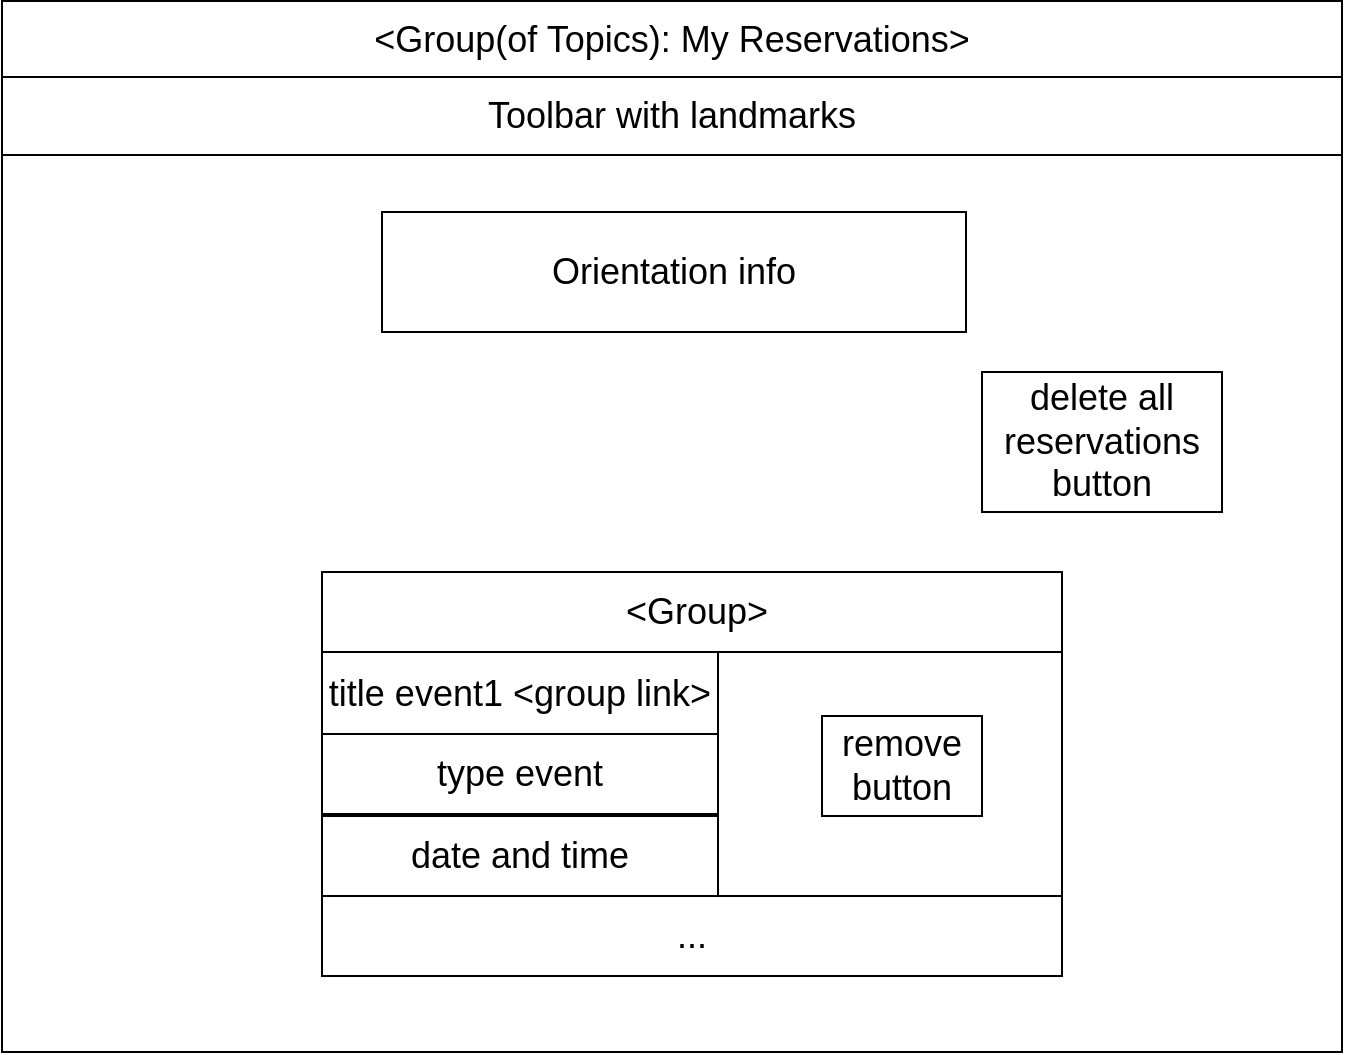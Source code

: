 <mxfile version="10.9.5" type="device"><diagram id="u9o09Kq5SHA_BDpGMf4i" name="Page-1"><mxGraphModel dx="1264" dy="595" grid="1" gridSize="10" guides="1" tooltips="1" connect="1" arrows="1" fold="1" page="1" pageScale="1" pageWidth="827" pageHeight="1169" math="0" shadow="0"><root><mxCell id="0"/><mxCell id="1" parent="0"/><mxCell id="jcGAWVzo7ZWAxNOnF3j5-1" value="" style="rounded=0;whiteSpace=wrap;html=1;" parent="1" vertex="1"><mxGeometry x="90" y="25" width="670" height="525" as="geometry"/></mxCell><mxCell id="eg15-F6Rrz7v2oek-HlI-4" value="" style="rounded=0;whiteSpace=wrap;html=1;" parent="1" vertex="1"><mxGeometry x="440" y="350" width="180" height="130" as="geometry"/></mxCell><mxCell id="jcGAWVzo7ZWAxNOnF3j5-3" value="&lt;div style=&quot;text-align: left ; font-size: 18px&quot;&gt;&lt;/div&gt;&lt;span style=&quot;text-align: left&quot;&gt;&amp;lt;Group(of Topics)&lt;/span&gt;&lt;span style=&quot;text-align: left&quot;&gt;: My Reservations&amp;gt;&lt;/span&gt;&lt;span style=&quot;text-align: left&quot;&gt;&lt;br&gt;&lt;/span&gt;" style="rounded=0;whiteSpace=wrap;html=1;fontSize=18;" parent="1" vertex="1"><mxGeometry x="90" y="24.5" width="670" height="38" as="geometry"/></mxCell><mxCell id="jcGAWVzo7ZWAxNOnF3j5-5" value="Toolbar with landmarks" style="rounded=0;whiteSpace=wrap;html=1;fontSize=18;" parent="1" vertex="1"><mxGeometry x="90" y="62.5" width="670" height="39" as="geometry"/></mxCell><mxCell id="I6K7dgTUFZ7vqpdYz0E--3" value="&amp;nbsp;&amp;lt;Group&amp;gt;" style="rounded=0;whiteSpace=wrap;html=1;fontSize=18;" parent="1" vertex="1"><mxGeometry x="250" y="310" width="370" height="40" as="geometry"/></mxCell><mxCell id="I6K7dgTUFZ7vqpdYz0E--7" value="..." style="rounded=0;whiteSpace=wrap;html=1;fontSize=18;" parent="1" vertex="1"><mxGeometry x="250" y="472" width="370" height="40" as="geometry"/></mxCell><mxCell id="NPIA48rZIlY9v4HiyI_e-1" value="title event1 &amp;lt;group link&amp;gt;" style="rounded=0;whiteSpace=wrap;html=1;fontSize=18;" parent="1" vertex="1"><mxGeometry x="250" y="350" width="198" height="42" as="geometry"/></mxCell><mxCell id="HzQ72h4ex1w3BYMHHshe-5" value="delete all reservations&lt;br&gt;button" style="rounded=0;whiteSpace=wrap;html=1;fontSize=18;" parent="1" vertex="1"><mxGeometry x="580" y="210" width="120" height="70" as="geometry"/></mxCell><mxCell id="HzQ72h4ex1w3BYMHHshe-6" value="type event" style="rounded=0;whiteSpace=wrap;html=1;fontSize=18;" parent="1" vertex="1"><mxGeometry x="250" y="391" width="198" height="40" as="geometry"/></mxCell><mxCell id="HzQ72h4ex1w3BYMHHshe-7" value="date and time" style="rounded=0;whiteSpace=wrap;html=1;fontSize=18;" parent="1" vertex="1"><mxGeometry x="250" y="432" width="198" height="40" as="geometry"/></mxCell><mxCell id="HzQ72h4ex1w3BYMHHshe-10" value="remove&lt;br&gt;button" style="rounded=0;whiteSpace=wrap;html=1;fontSize=18;" parent="1" vertex="1"><mxGeometry x="500" y="382" width="80" height="50" as="geometry"/></mxCell><mxCell id="eg15-F6Rrz7v2oek-HlI-5" value="&lt;span style=&quot;font-size: 18px&quot;&gt;Orientation info&lt;/span&gt;" style="rounded=0;whiteSpace=wrap;html=1;" parent="1" vertex="1"><mxGeometry x="280" y="130" width="292" height="60" as="geometry"/></mxCell></root></mxGraphModel></diagram></mxfile>